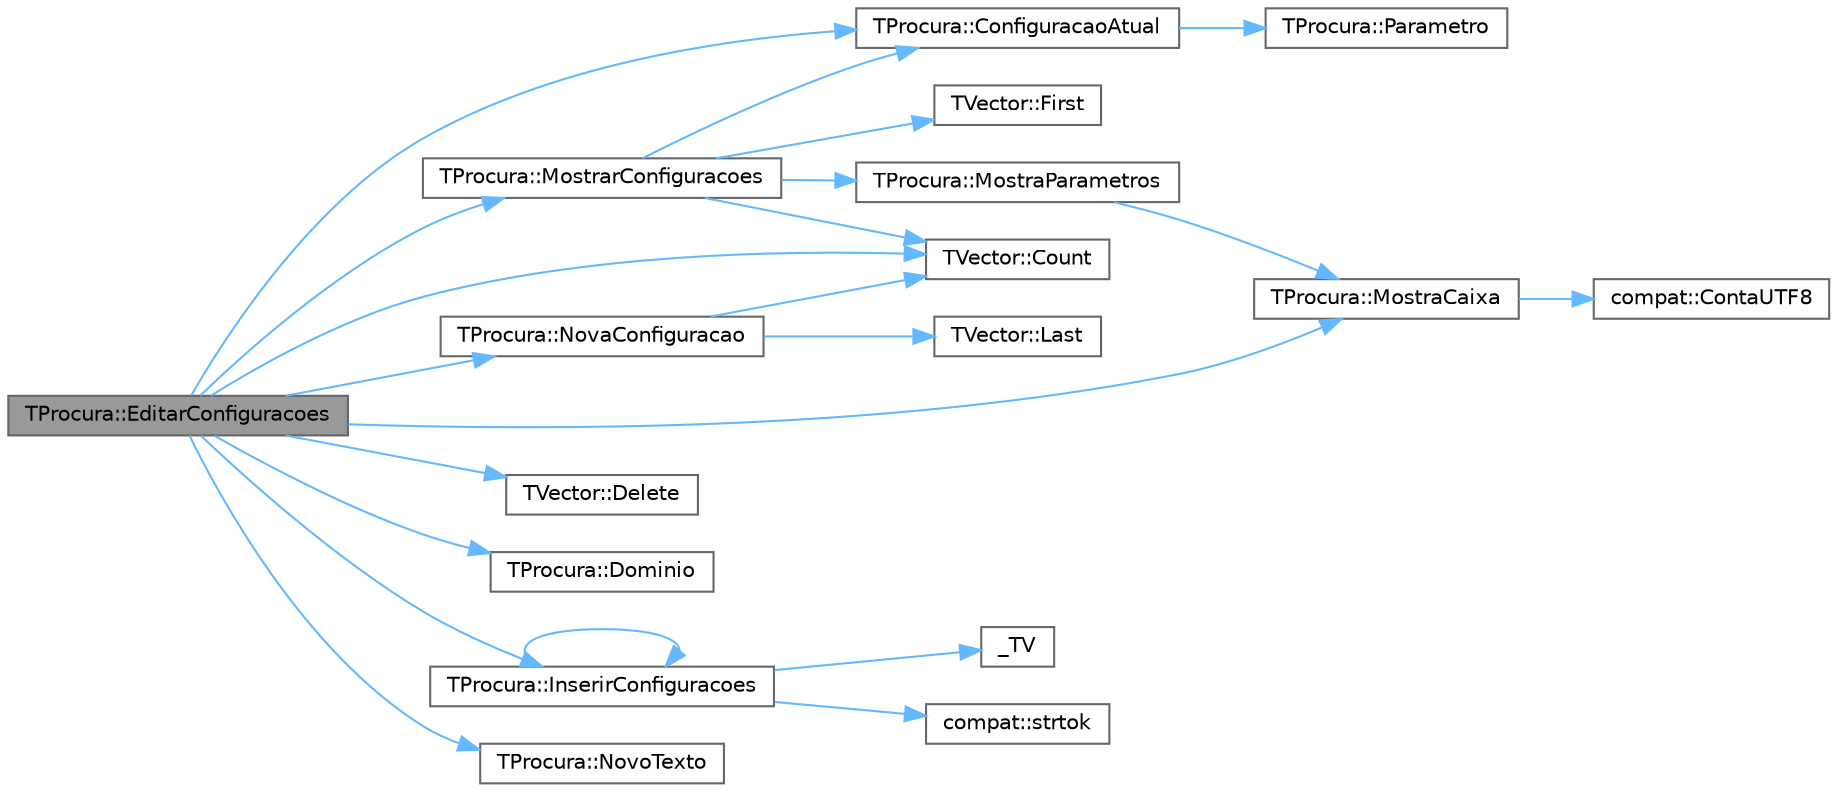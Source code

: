 digraph "TProcura::EditarConfiguracoes"
{
 // LATEX_PDF_SIZE
  bgcolor="transparent";
  edge [fontname=Helvetica,fontsize=10,labelfontname=Helvetica,labelfontsize=10];
  node [fontname=Helvetica,fontsize=10,shape=box,height=0.2,width=0.4];
  rankdir="LR";
  Node1 [id="Node000001",label="TProcura::EditarConfiguracoes",height=0.2,width=0.4,color="gray40", fillcolor="grey60", style="filled", fontcolor="black",tooltip="Permite ao utilizador editar as configurações."];
  Node1 -> Node2 [id="edge1_Node000001_Node000002",color="steelblue1",style="solid",tooltip=" "];
  Node2 [id="Node000002",label="TProcura::ConfiguracaoAtual",height=0.2,width=0.4,color="grey40", fillcolor="white", style="filled",URL="$classTProcura.html#ac1d9f06b12765a02290050af15463186",tooltip="Grava ou lê a configuração atual."];
  Node2 -> Node3 [id="edge2_Node000002_Node000003",color="steelblue1",style="solid",tooltip=" "];
  Node3 [id="Node000003",label="TProcura::Parametro",height=0.2,width=0.4,color="grey40", fillcolor="white", style="filled",URL="$classTProcura.html#a0e9e692f29af8a5d5279a8647c800437",tooltip=" "];
  Node1 -> Node4 [id="edge3_Node000001_Node000004",color="steelblue1",style="solid",tooltip=" "];
  Node4 [id="Node000004",label="TVector::Count",height=0.2,width=0.4,color="grey40", fillcolor="white", style="filled",URL="$classTVector.html#ac3c744d84543ca6e32859eb7dfccfeef",tooltip=" "];
  Node1 -> Node5 [id="edge4_Node000001_Node000005",color="steelblue1",style="solid",tooltip=" "];
  Node5 [id="Node000005",label="TVector::Delete",height=0.2,width=0.4,color="grey40", fillcolor="white", style="filled",URL="$classTVector.html#aba2fb6d977b1309f3e884369c5f43bba",tooltip="Remove o elemento na posição i deslocando os seguintes."];
  Node1 -> Node6 [id="edge5_Node000001_Node000006",color="steelblue1",style="solid",tooltip=" "];
  Node6 [id="Node000006",label="TProcura::Dominio",height=0.2,width=0.4,color="grey40", fillcolor="white", style="filled",URL="$classTProcura.html#a12cd67e1b86ed4d6a6c47c652c0cd9bf",tooltip="Limita o domínio de um parâmetro inteiro."];
  Node1 -> Node7 [id="edge6_Node000001_Node000007",color="steelblue1",style="solid",tooltip=" "];
  Node7 [id="Node000007",label="TProcura::InserirConfiguracoes",height=0.2,width=0.4,color="grey40", fillcolor="white", style="filled",URL="$classTProcura.html#a662c7ff8ba62bb5745a7ee0ec92eea13",tooltip="Insere configurações a partir de uma string."];
  Node7 -> Node8 [id="edge7_Node000007_Node000008",color="steelblue1",style="solid",tooltip=" "];
  Node8 [id="Node000008",label="_TV",height=0.2,width=0.4,color="grey40", fillcolor="white", style="filled",URL="$TVector_8h.html#a442726d787e600d83bb1f358840dcb3a",tooltip=" "];
  Node7 -> Node7 [id="edge8_Node000007_Node000007",color="steelblue1",style="solid",tooltip=" "];
  Node7 -> Node9 [id="edge9_Node000007_Node000009",color="steelblue1",style="solid",tooltip=" "];
  Node9 [id="Node000009",label="compat::strtok",height=0.2,width=0.4,color="grey40", fillcolor="white", style="filled",URL="$namespacecompat.html#a342aea1a38c4383aedcc7fea5e68048a",tooltip=" "];
  Node1 -> Node10 [id="edge10_Node000001_Node000010",color="steelblue1",style="solid",tooltip=" "];
  Node10 [id="Node000010",label="TProcura::MostraCaixa",height=0.2,width=0.4,color="grey40", fillcolor="white", style="filled",URL="$classTProcura.html#afa633176f014aeed4be467dbd50060c2",tooltip=" "];
  Node10 -> Node11 [id="edge11_Node000010_Node000011",color="steelblue1",style="solid",tooltip=" "];
  Node11 [id="Node000011",label="compat::ContaUTF8",height=0.2,width=0.4,color="grey40", fillcolor="white", style="filled",URL="$namespacecompat.html#a2cc00022a29bc0fc08165228956a10f5",tooltip=" "];
  Node1 -> Node12 [id="edge12_Node000001_Node000012",color="steelblue1",style="solid",tooltip=" "];
  Node12 [id="Node000012",label="TProcura::MostrarConfiguracoes",height=0.2,width=0.4,color="grey40", fillcolor="white", style="filled",URL="$classTProcura.html#a3332047124784be2fc7af575a5f7f8b5",tooltip="Mostra as configurações disponíveis."];
  Node12 -> Node2 [id="edge13_Node000012_Node000002",color="steelblue1",style="solid",tooltip=" "];
  Node12 -> Node4 [id="edge14_Node000012_Node000004",color="steelblue1",style="solid",tooltip=" "];
  Node12 -> Node13 [id="edge15_Node000012_Node000013",color="steelblue1",style="solid",tooltip=" "];
  Node13 [id="Node000013",label="TVector::First",height=0.2,width=0.4,color="grey40", fillcolor="white", style="filled",URL="$classTVector.html#a05f29646493d42f3c77081b6031d70e5",tooltip=" "];
  Node12 -> Node14 [id="edge16_Node000012_Node000014",color="steelblue1",style="solid",tooltip=" "];
  Node14 [id="Node000014",label="TProcura::MostraParametros",height=0.2,width=0.4,color="grey40", fillcolor="white", style="filled",URL="$classTProcura.html#ae7fa07f03b8e5a201e35023ba7724b82",tooltip="Mostra os parâmetros atuais."];
  Node14 -> Node10 [id="edge17_Node000014_Node000010",color="steelblue1",style="solid",tooltip=" "];
  Node1 -> Node15 [id="edge18_Node000001_Node000015",color="steelblue1",style="solid",tooltip=" "];
  Node15 [id="Node000015",label="TProcura::NovaConfiguracao",height=0.2,width=0.4,color="grey40", fillcolor="white", style="filled",URL="$classTProcura.html#a62cd10354f0fbe5ccc45bbd0c0d7f121",tooltip="Adiciona uma nova configuração se ainda não existir."];
  Node15 -> Node4 [id="edge19_Node000015_Node000004",color="steelblue1",style="solid",tooltip=" "];
  Node15 -> Node16 [id="edge20_Node000015_Node000016",color="steelblue1",style="solid",tooltip=" "];
  Node16 [id="Node000016",label="TVector::Last",height=0.2,width=0.4,color="grey40", fillcolor="white", style="filled",URL="$classTVector.html#aa304d639c79ef2842f9951846c6292e3",tooltip=" "];
  Node1 -> Node17 [id="edge21_Node000001_Node000017",color="steelblue1",style="solid",tooltip=" "];
  Node17 [id="Node000017",label="TProcura::NovoTexto",height=0.2,width=0.4,color="grey40", fillcolor="white", style="filled",URL="$classTProcura.html#a17fa21564876d313f79b4376ce7366a1",tooltip=" "];
}
